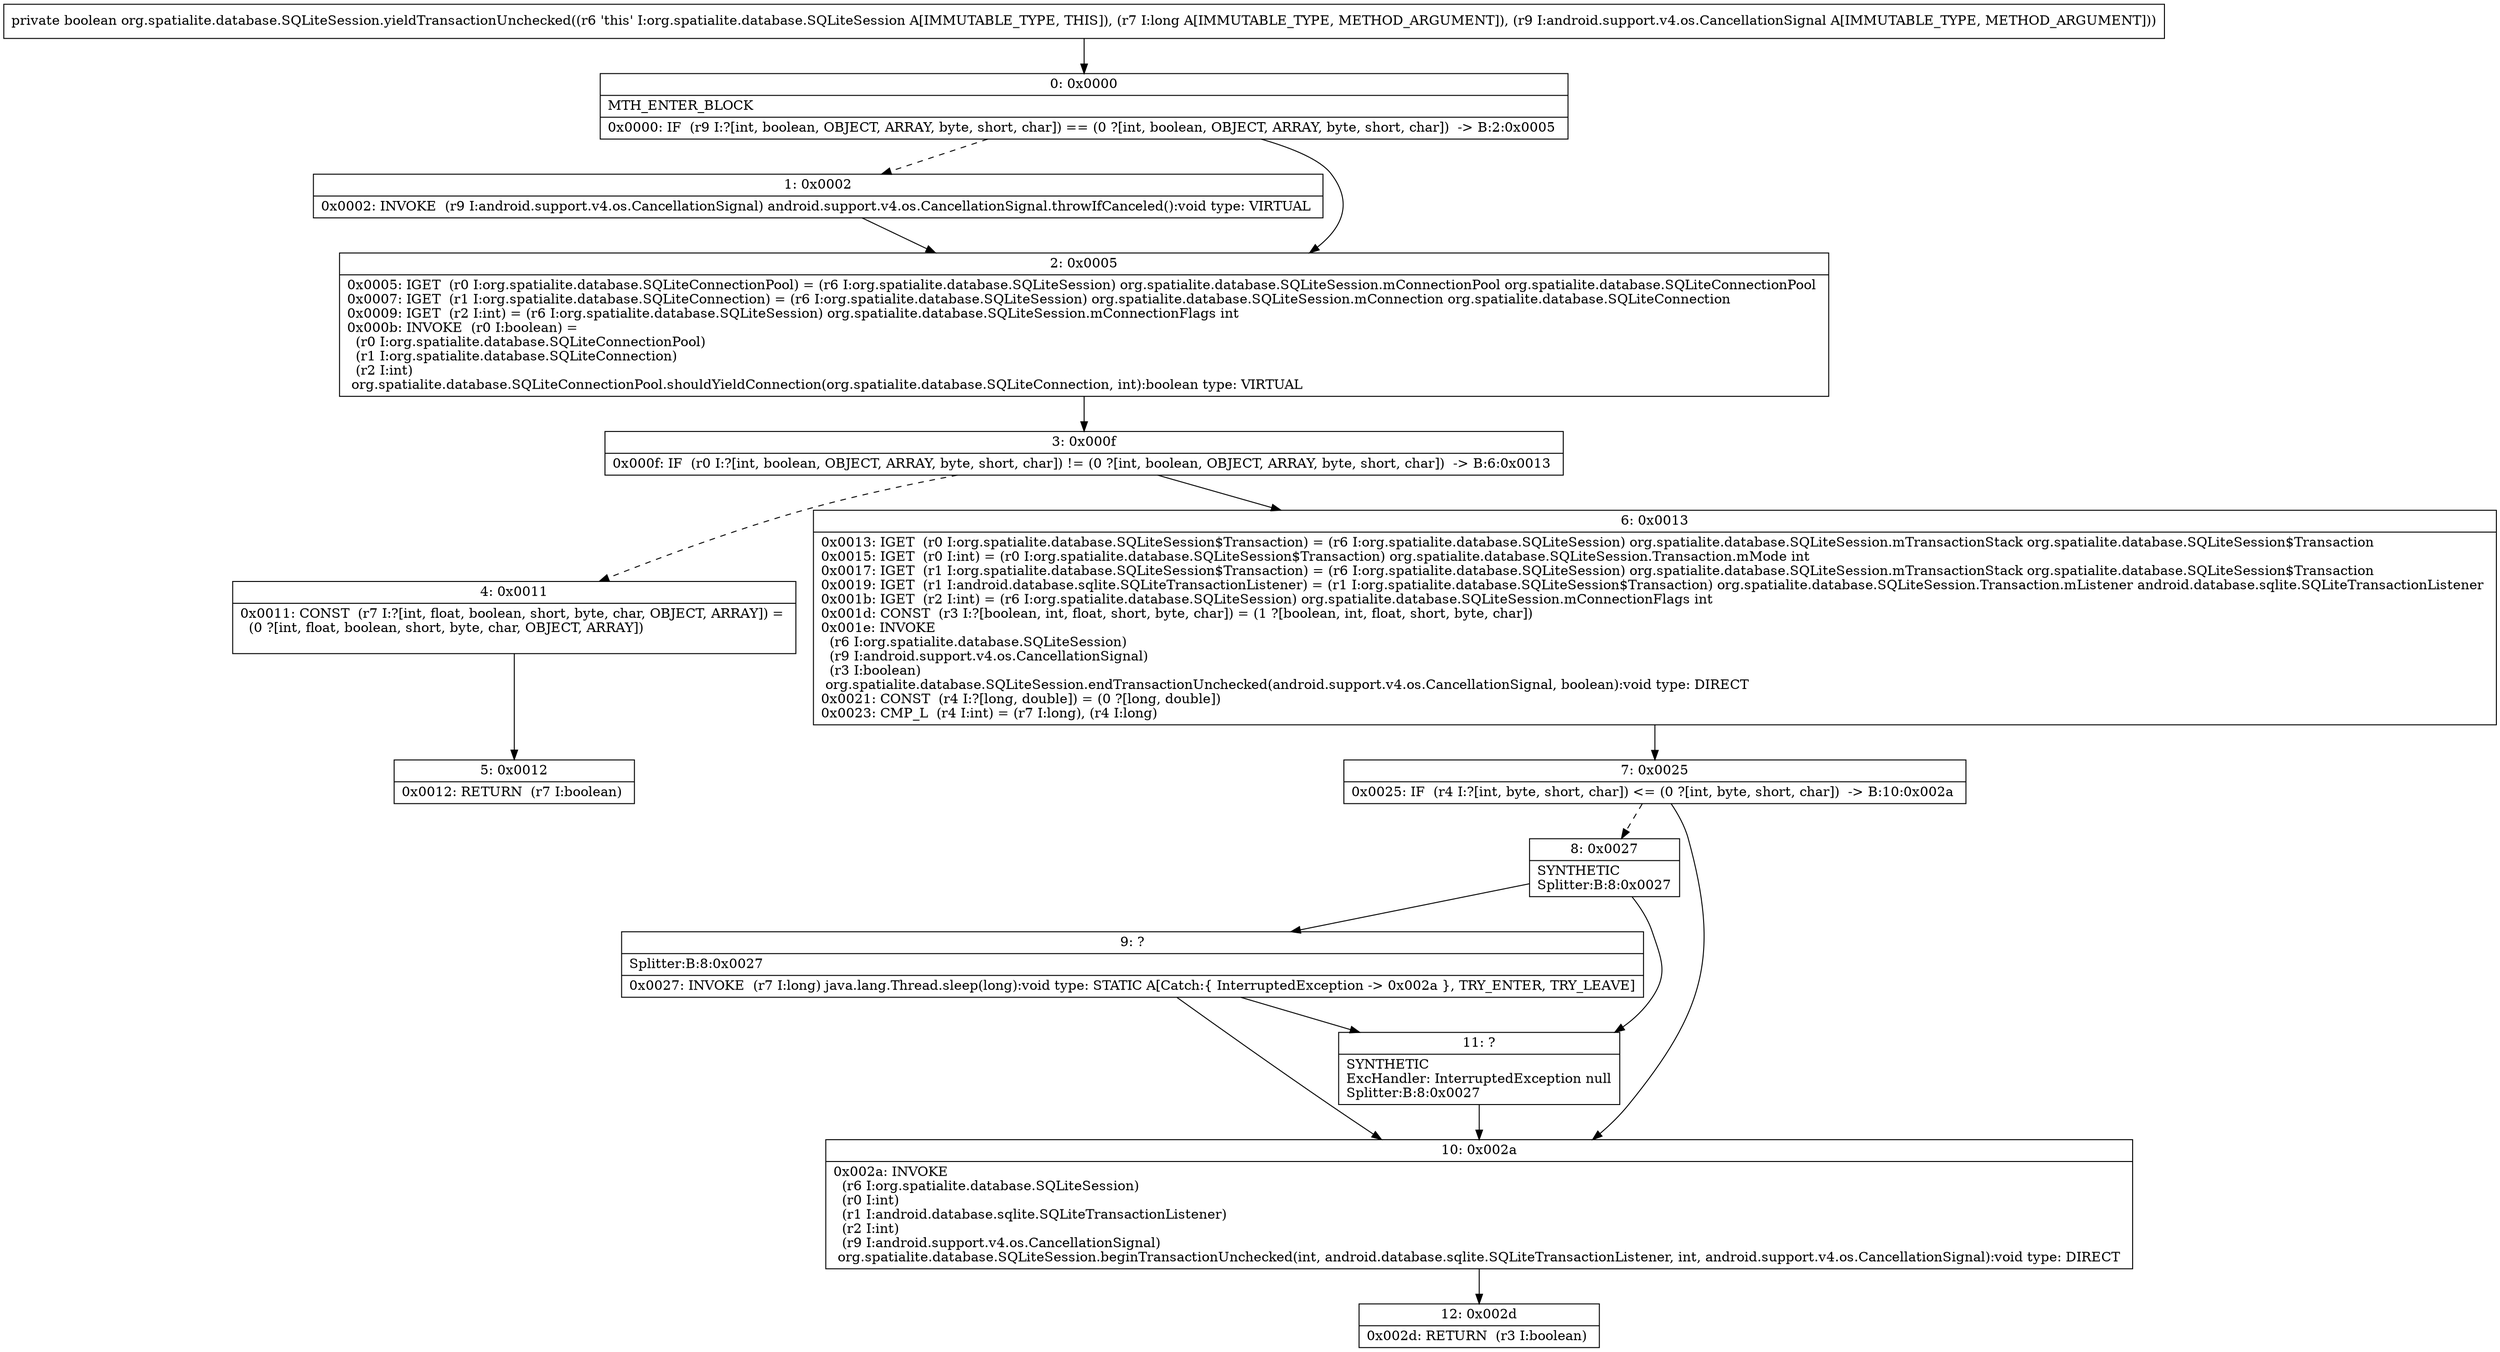 digraph "CFG fororg.spatialite.database.SQLiteSession.yieldTransactionUnchecked(JLandroid\/support\/v4\/os\/CancellationSignal;)Z" {
Node_0 [shape=record,label="{0\:\ 0x0000|MTH_ENTER_BLOCK\l|0x0000: IF  (r9 I:?[int, boolean, OBJECT, ARRAY, byte, short, char]) == (0 ?[int, boolean, OBJECT, ARRAY, byte, short, char])  \-\> B:2:0x0005 \l}"];
Node_1 [shape=record,label="{1\:\ 0x0002|0x0002: INVOKE  (r9 I:android.support.v4.os.CancellationSignal) android.support.v4.os.CancellationSignal.throwIfCanceled():void type: VIRTUAL \l}"];
Node_2 [shape=record,label="{2\:\ 0x0005|0x0005: IGET  (r0 I:org.spatialite.database.SQLiteConnectionPool) = (r6 I:org.spatialite.database.SQLiteSession) org.spatialite.database.SQLiteSession.mConnectionPool org.spatialite.database.SQLiteConnectionPool \l0x0007: IGET  (r1 I:org.spatialite.database.SQLiteConnection) = (r6 I:org.spatialite.database.SQLiteSession) org.spatialite.database.SQLiteSession.mConnection org.spatialite.database.SQLiteConnection \l0x0009: IGET  (r2 I:int) = (r6 I:org.spatialite.database.SQLiteSession) org.spatialite.database.SQLiteSession.mConnectionFlags int \l0x000b: INVOKE  (r0 I:boolean) = \l  (r0 I:org.spatialite.database.SQLiteConnectionPool)\l  (r1 I:org.spatialite.database.SQLiteConnection)\l  (r2 I:int)\l org.spatialite.database.SQLiteConnectionPool.shouldYieldConnection(org.spatialite.database.SQLiteConnection, int):boolean type: VIRTUAL \l}"];
Node_3 [shape=record,label="{3\:\ 0x000f|0x000f: IF  (r0 I:?[int, boolean, OBJECT, ARRAY, byte, short, char]) != (0 ?[int, boolean, OBJECT, ARRAY, byte, short, char])  \-\> B:6:0x0013 \l}"];
Node_4 [shape=record,label="{4\:\ 0x0011|0x0011: CONST  (r7 I:?[int, float, boolean, short, byte, char, OBJECT, ARRAY]) = \l  (0 ?[int, float, boolean, short, byte, char, OBJECT, ARRAY])\l \l}"];
Node_5 [shape=record,label="{5\:\ 0x0012|0x0012: RETURN  (r7 I:boolean) \l}"];
Node_6 [shape=record,label="{6\:\ 0x0013|0x0013: IGET  (r0 I:org.spatialite.database.SQLiteSession$Transaction) = (r6 I:org.spatialite.database.SQLiteSession) org.spatialite.database.SQLiteSession.mTransactionStack org.spatialite.database.SQLiteSession$Transaction \l0x0015: IGET  (r0 I:int) = (r0 I:org.spatialite.database.SQLiteSession$Transaction) org.spatialite.database.SQLiteSession.Transaction.mMode int \l0x0017: IGET  (r1 I:org.spatialite.database.SQLiteSession$Transaction) = (r6 I:org.spatialite.database.SQLiteSession) org.spatialite.database.SQLiteSession.mTransactionStack org.spatialite.database.SQLiteSession$Transaction \l0x0019: IGET  (r1 I:android.database.sqlite.SQLiteTransactionListener) = (r1 I:org.spatialite.database.SQLiteSession$Transaction) org.spatialite.database.SQLiteSession.Transaction.mListener android.database.sqlite.SQLiteTransactionListener \l0x001b: IGET  (r2 I:int) = (r6 I:org.spatialite.database.SQLiteSession) org.spatialite.database.SQLiteSession.mConnectionFlags int \l0x001d: CONST  (r3 I:?[boolean, int, float, short, byte, char]) = (1 ?[boolean, int, float, short, byte, char]) \l0x001e: INVOKE  \l  (r6 I:org.spatialite.database.SQLiteSession)\l  (r9 I:android.support.v4.os.CancellationSignal)\l  (r3 I:boolean)\l org.spatialite.database.SQLiteSession.endTransactionUnchecked(android.support.v4.os.CancellationSignal, boolean):void type: DIRECT \l0x0021: CONST  (r4 I:?[long, double]) = (0 ?[long, double]) \l0x0023: CMP_L  (r4 I:int) = (r7 I:long), (r4 I:long) \l}"];
Node_7 [shape=record,label="{7\:\ 0x0025|0x0025: IF  (r4 I:?[int, byte, short, char]) \<= (0 ?[int, byte, short, char])  \-\> B:10:0x002a \l}"];
Node_8 [shape=record,label="{8\:\ 0x0027|SYNTHETIC\lSplitter:B:8:0x0027\l}"];
Node_9 [shape=record,label="{9\:\ ?|Splitter:B:8:0x0027\l|0x0027: INVOKE  (r7 I:long) java.lang.Thread.sleep(long):void type: STATIC A[Catch:\{ InterruptedException \-\> 0x002a \}, TRY_ENTER, TRY_LEAVE]\l}"];
Node_10 [shape=record,label="{10\:\ 0x002a|0x002a: INVOKE  \l  (r6 I:org.spatialite.database.SQLiteSession)\l  (r0 I:int)\l  (r1 I:android.database.sqlite.SQLiteTransactionListener)\l  (r2 I:int)\l  (r9 I:android.support.v4.os.CancellationSignal)\l org.spatialite.database.SQLiteSession.beginTransactionUnchecked(int, android.database.sqlite.SQLiteTransactionListener, int, android.support.v4.os.CancellationSignal):void type: DIRECT \l}"];
Node_11 [shape=record,label="{11\:\ ?|SYNTHETIC\lExcHandler: InterruptedException null\lSplitter:B:8:0x0027\l}"];
Node_12 [shape=record,label="{12\:\ 0x002d|0x002d: RETURN  (r3 I:boolean) \l}"];
MethodNode[shape=record,label="{private boolean org.spatialite.database.SQLiteSession.yieldTransactionUnchecked((r6 'this' I:org.spatialite.database.SQLiteSession A[IMMUTABLE_TYPE, THIS]), (r7 I:long A[IMMUTABLE_TYPE, METHOD_ARGUMENT]), (r9 I:android.support.v4.os.CancellationSignal A[IMMUTABLE_TYPE, METHOD_ARGUMENT])) }"];
MethodNode -> Node_0;
Node_0 -> Node_1[style=dashed];
Node_0 -> Node_2;
Node_1 -> Node_2;
Node_2 -> Node_3;
Node_3 -> Node_4[style=dashed];
Node_3 -> Node_6;
Node_4 -> Node_5;
Node_6 -> Node_7;
Node_7 -> Node_8[style=dashed];
Node_7 -> Node_10;
Node_8 -> Node_9;
Node_8 -> Node_11;
Node_9 -> Node_10;
Node_9 -> Node_11;
Node_10 -> Node_12;
Node_11 -> Node_10;
}

